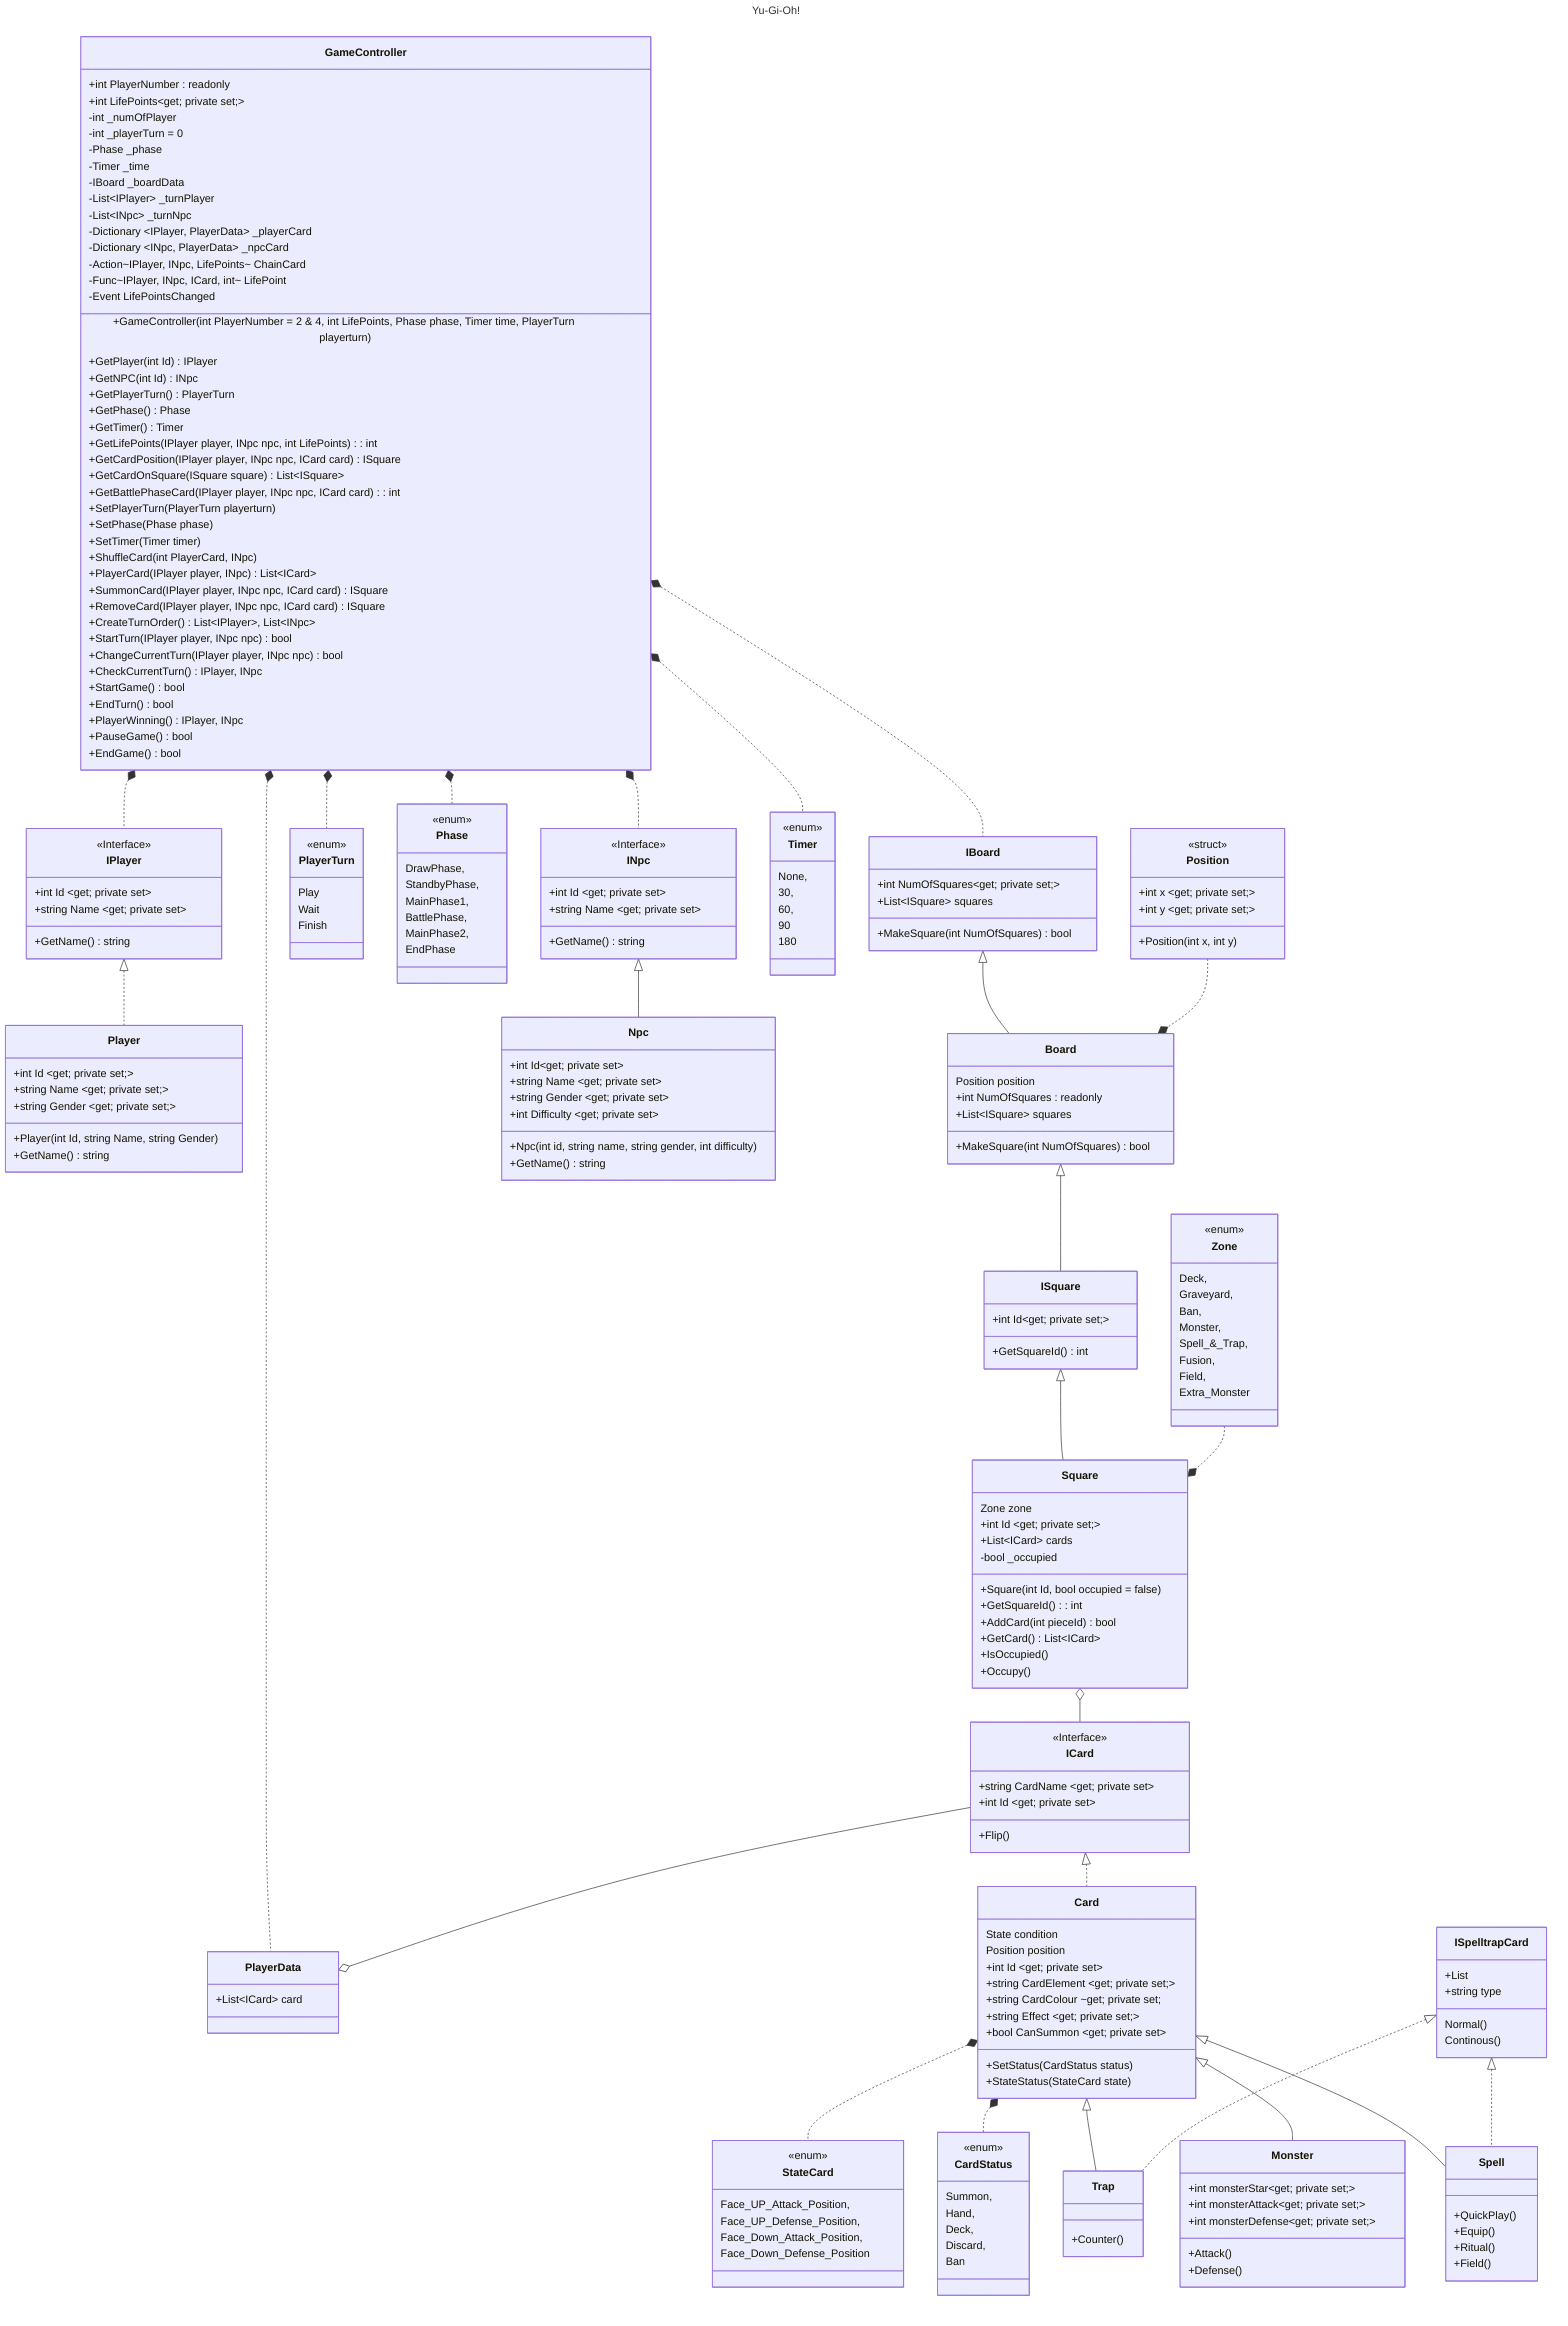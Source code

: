 ---
title : Yu-Gi-Oh!
---
classDiagram
    GameController *.. IPlayer
    GameController *.. IBoard
    GameController *.. PlayerData
    GameController *.. PlayerTurn
    GameController *.. Phase
    GameController *.. INpc
    GameController *.. Timer
    IPlayer <|.. Player
    Card <|-- Monster
    Card <|-- Spell
    Card <|-- Trap
    Card *.. CardStatus
    Card *.. StateCard
    ICard <|.. Card
    ICard --o PlayerData
    ISpelltrapCard <|.. Spell
    ISpelltrapCard <|.. Trap
    Square o-- ICard
    IBoard <|-- Board
    ISquare <|-- Square
    INpc <|-- Npc
    Board <|-- ISquare
    Zone ..* Square
    Position ..* Board

    class GameController{
    +int PlayerNumber : readonly
    +int LifePoints~get; private set;~
    -int _numOfPlayer
    -int _playerTurn = 0
    -Phase _phase
    -Timer _time
    -IBoard _boardData
    -List~IPlayer~ _turnPlayer
    -List~INpc~ _turnNpc
    -Dictionary ~IPlayer, PlayerData~ _playerCard
    -Dictionary ~INpc, PlayerData~ _npcCard
    -Action~IPlayer, INpc, LifePoints~ ChainCard
    -Func~IPlayer, INpc, ICard, int~ LifePoint
    -Event LifePointsChanged
    +GameController(int PlayerNumber = 2 & 4, int LifePoints, Phase phase, Timer time, PlayerTurn playerturn)
    +GetPlayer(int Id) IPlayer
    +GetNPC(int Id) INpc
    +GetPlayerTurn() PlayerTurn
    +GetPhase() Phase
    +GetTimer() Timer
    +GetLifePoints(IPlayer player, INpc npc, int LifePoints) : int
    +GetCardPosition(IPlayer player, INpc npc, ICard card) ISquare
    +GetCardOnSquare(ISquare square) List~ISquare~
    +GetBattlePhaseCard(IPlayer player, INpc npc, ICard card) : int
    +SetPlayerTurn(PlayerTurn playerturn)
    +SetPhase(Phase phase)
    +SetTimer(Timer timer)
    +ShuffleCard(int PlayerCard, INpc)
    +PlayerCard(IPlayer player, INpc) List~ICard~
    +SummonCard(IPlayer player, INpc npc, ICard card) ISquare
    +RemoveCard(IPlayer player, INpc npc, ICard card) ISquare
    +CreateTurnOrder() List~IPlayer~, List~INpc~
    +StartTurn(IPlayer player, INpc npc) bool
    +ChangeCurrentTurn(IPlayer player, INpc npc) bool
    +CheckCurrentTurn() IPlayer, INpc
    +StartGame() bool
    +EndTurn() bool
    +PlayerWinning() IPlayer, INpc
    +PauseGame() bool
    +EndGame() bool
    }

    class Player{
    +int Id ~get; private set;~
    +string Name ~get; private set;~
    +string Gender ~get; private set;~
    +Player(int Id, string Name, string Gender)
    +GetName() string
    }

    class IPlayer{
    <<Interface>>
    +int Id ~get; private set~ 
    +string Name ~get; private set~
    +GetName() string
    }

    class INpc{
    <<Interface>>
    +int Id ~get; private set~ 
    +string Name ~get; private set~
    +GetName() string
    }

    class Npc{
    +int Id~get; private set~
    +string Name ~get; private set~
    +string Gender ~get; private set~
    +int Difficulty ~get; private set~
    +Npc(int id, string name, string gender, int difficulty)
    +GetName() string
    }

    class PlayerTurn{
    <<enum>>
    Play
    Wait
    Finish
    }

    class Card{
    State condition
    Position position
    +int Id ~get; private set~
    +string CardElement ~get; private set;~
    +string CardColour ~get; private set;
    +string Effect ~get; private set;~
    +bool CanSummon ~get; private set~
    +SetStatus(CardStatus status)
    +StateStatus(StateCard state)
    }

    class Monster{
        +int monsterStar~get; private set;~
        +int monsterAttack~get; private set;~
        +int monsterDefense~get; private set;~
        +Attack()
        +Defense()
    }
    class Spell{
        +QuickPlay()
        +Equip()
        +Ritual()
        +Field()
    }

    class Trap{
        +Counter()
    }

    class ISpelltrapCard{
        +List
        +string type
        Normal()
        Continous()
    }

    class CardStatus{
        <<enum>>
        Summon,
        Hand,
        Deck,
        Discard,
        Ban
    }

    class ICard{
    <<Interface>>
    +string CardName ~get; private set~ 
    +int Id ~get; private set~ 
    +Flip()
    }
    
    class PlayerData{
    +List~ICard~ card
    }

    class Phase{
    <<enum>>
    DrawPhase,
    StandbyPhase,
    MainPhase1,
    BattlePhase,
    MainPhase2,
    EndPhase
    }

    class Zone{
    <<enum>>
    Deck,
    Graveyard,
    Ban,
    Monster,
    Spell_&_Trap,
    Fusion,
    Field,
    Extra_Monster
    }

    class IBoard{
    +int NumOfSquares~get; private set;~
    +List~ISquare~ squares
    +MakeSquare(int NumOfSquares) bool
    }

    class Board{
    Position position
    +int NumOfSquares : readonly
    +List~ISquare~ squares
    +MakeSquare(int NumOfSquares) bool
    }

    class ISquare{
    +int Id~get; private set;~
    +GetSquareId() int
    }

    class Square{
    Zone zone
    +int Id ~get; private set;~
    +List~ICard~ cards
    -bool _occupied
    +Square(int Id, bool occupied = false)
    +GetSquareId() : int
    +AddCard(int pieceId) bool
    +GetCard() List~ICard~
    +IsOccupied()
    +Occupy() 
    }

    class StateCard{
    <<enum>>
    Face_UP_Attack_Position,
    Face_UP_Defense_Position,
    Face_Down_Attack_Position,
    Face_Down_Defense_Position
    }

    class Position{
    <<struct>>
    +int x ~get; private set;~
    +int y ~get; private set;~
    +Position(int x, int y)
    }

    class Timer{
    <<enum>>
    None,
    30,
    60,
    90
    180
    }